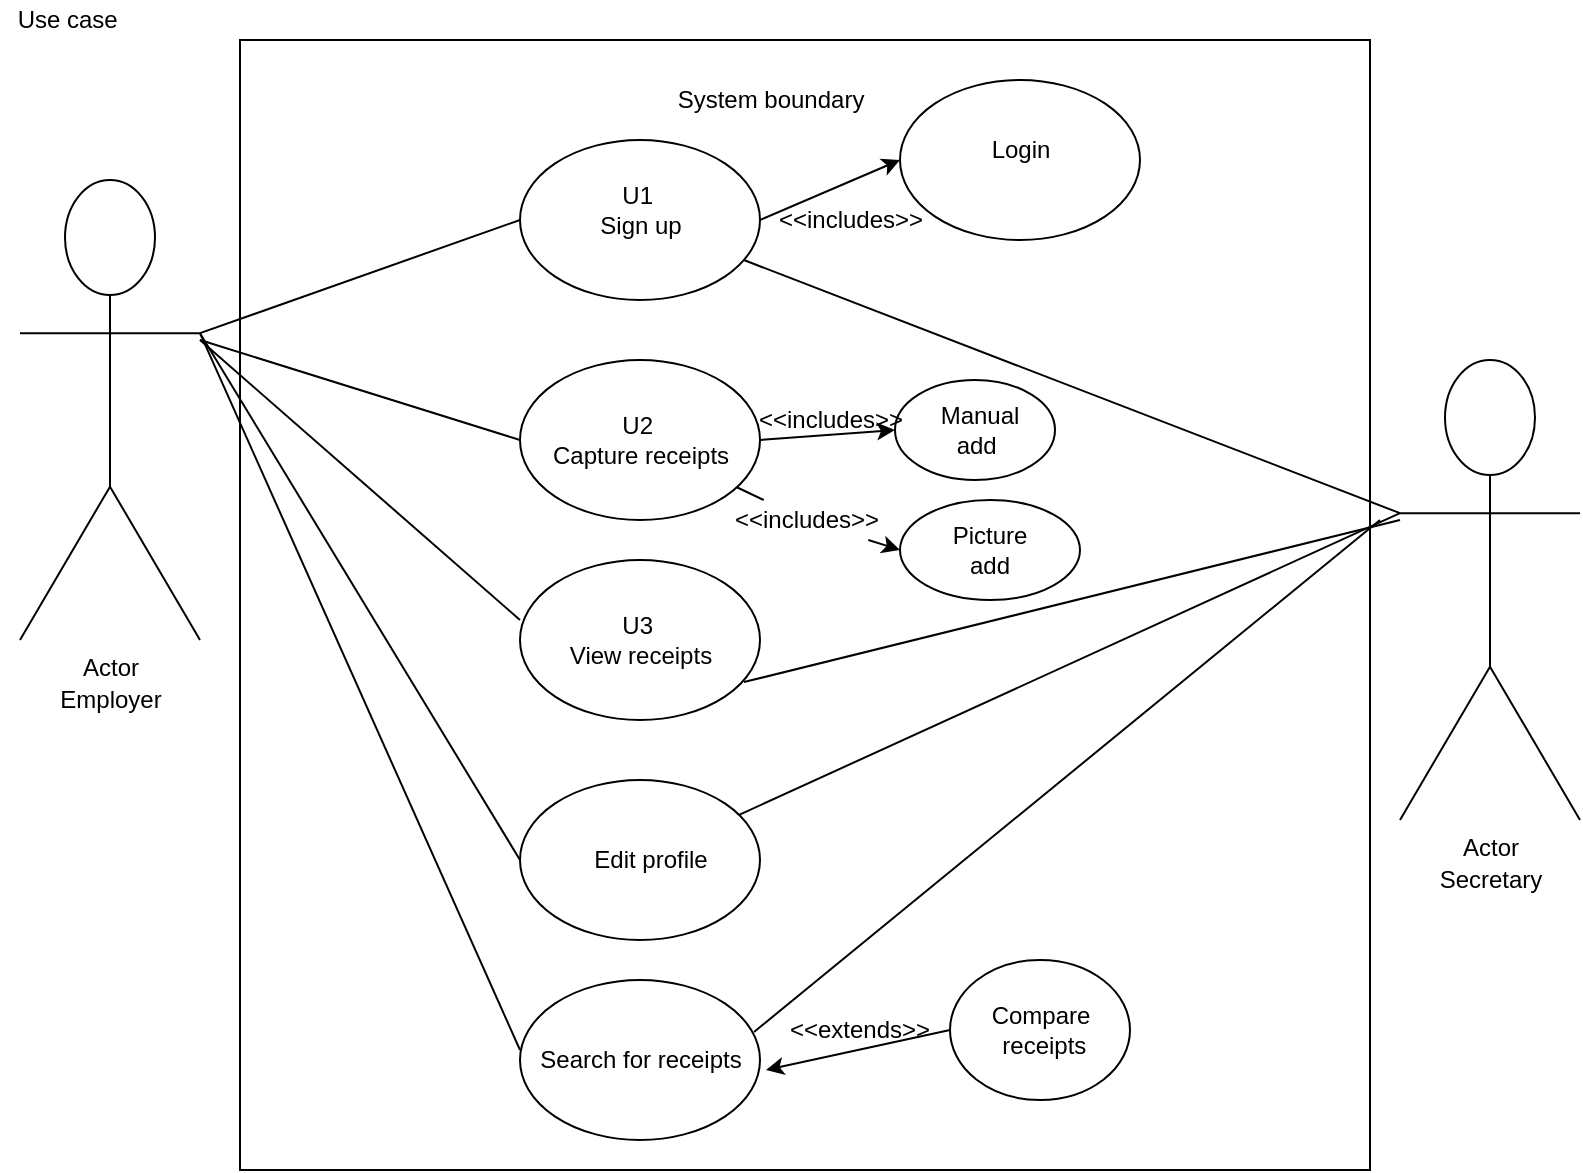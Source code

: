 <mxfile version="14.5.10" type="github"><diagram id="4UHbxce3KpwwnYZbzkx7" name="Page-2"><mxGraphModel dx="868" dy="450" grid="1" gridSize="10" guides="1" tooltips="1" connect="1" arrows="1" fold="1" page="1" pageScale="1" pageWidth="827" pageHeight="1169" math="0" shadow="0"><root><mxCell id="4l4oDC8cHzK3VJKQ7OqO-0"/><mxCell id="4l4oDC8cHzK3VJKQ7OqO-1" parent="4l4oDC8cHzK3VJKQ7OqO-0"/><mxCell id="4l4oDC8cHzK3VJKQ7OqO-2" value="" style="whiteSpace=wrap;html=1;aspect=fixed;" vertex="1" parent="4l4oDC8cHzK3VJKQ7OqO-1"><mxGeometry x="140" y="30" width="565" height="565" as="geometry"/></mxCell><mxCell id="4l4oDC8cHzK3VJKQ7OqO-3" value="Use case&amp;nbsp;" style="text;html=1;resizable=0;autosize=1;align=center;verticalAlign=middle;points=[];fillColor=none;strokeColor=none;rounded=0;" vertex="1" parent="4l4oDC8cHzK3VJKQ7OqO-1"><mxGeometry x="20" y="10" width="70" height="20" as="geometry"/></mxCell><mxCell id="4l4oDC8cHzK3VJKQ7OqO-4" value="System boundary" style="text;html=1;resizable=0;autosize=1;align=center;verticalAlign=middle;points=[];fillColor=none;strokeColor=none;rounded=0;" vertex="1" parent="4l4oDC8cHzK3VJKQ7OqO-1"><mxGeometry x="350" y="50" width="110" height="20" as="geometry"/></mxCell><mxCell id="0XkAT8IyqFOkE62B-cu1-0" value="Actor" style="shape=umlActor;verticalLabelPosition=bottom;verticalAlign=top;html=1;outlineConnect=0;" vertex="1" parent="4l4oDC8cHzK3VJKQ7OqO-1"><mxGeometry x="30" y="100" width="90" height="230" as="geometry"/></mxCell><mxCell id="bSmuL1Sp37XiWTe8M-mu-0" value="Employer" style="text;html=1;resizable=0;autosize=1;align=center;verticalAlign=middle;points=[];fillColor=none;strokeColor=none;rounded=0;" vertex="1" parent="4l4oDC8cHzK3VJKQ7OqO-1"><mxGeometry x="40" y="350" width="70" height="20" as="geometry"/></mxCell><mxCell id="iJ1DeXamAmYQ3ZbnRXAA-0" value="Actor" style="shape=umlActor;verticalLabelPosition=bottom;verticalAlign=top;html=1;outlineConnect=0;" vertex="1" parent="4l4oDC8cHzK3VJKQ7OqO-1"><mxGeometry x="720" y="190" width="90" height="230" as="geometry"/></mxCell><mxCell id="pwXxYnY4KYpbyUwbm-rr-0" value="Secretary" style="text;html=1;resizable=0;autosize=1;align=center;verticalAlign=middle;points=[];fillColor=none;strokeColor=none;rounded=0;" vertex="1" parent="4l4oDC8cHzK3VJKQ7OqO-1"><mxGeometry x="730" y="440" width="70" height="20" as="geometry"/></mxCell><mxCell id="J4H8vMVQGXhD_ejGg6Uj-0" value="" style="ellipse;whiteSpace=wrap;html=1;" vertex="1" parent="4l4oDC8cHzK3VJKQ7OqO-1"><mxGeometry x="280" y="290" width="120" height="80" as="geometry"/></mxCell><mxCell id="J4H8vMVQGXhD_ejGg6Uj-1" value="" style="ellipse;whiteSpace=wrap;html=1;" vertex="1" parent="4l4oDC8cHzK3VJKQ7OqO-1"><mxGeometry x="280" y="400" width="120" height="80" as="geometry"/></mxCell><mxCell id="J4H8vMVQGXhD_ejGg6Uj-2" value="" style="ellipse;whiteSpace=wrap;html=1;" vertex="1" parent="4l4oDC8cHzK3VJKQ7OqO-1"><mxGeometry x="280" y="500" width="120" height="80" as="geometry"/></mxCell><mxCell id="J4H8vMVQGXhD_ejGg6Uj-3" value="" style="ellipse;whiteSpace=wrap;html=1;" vertex="1" parent="4l4oDC8cHzK3VJKQ7OqO-1"><mxGeometry x="470" y="260" width="90" height="50" as="geometry"/></mxCell><mxCell id="J4H8vMVQGXhD_ejGg6Uj-4" value="" style="ellipse;whiteSpace=wrap;html=1;" vertex="1" parent="4l4oDC8cHzK3VJKQ7OqO-1"><mxGeometry x="467.5" y="200" width="80" height="50" as="geometry"/></mxCell><mxCell id="J4H8vMVQGXhD_ejGg6Uj-5" value="" style="ellipse;whiteSpace=wrap;html=1;" vertex="1" parent="4l4oDC8cHzK3VJKQ7OqO-1"><mxGeometry x="470" y="50" width="120" height="80" as="geometry"/></mxCell><mxCell id="J4H8vMVQGXhD_ejGg6Uj-6" value="" style="ellipse;whiteSpace=wrap;html=1;" vertex="1" parent="4l4oDC8cHzK3VJKQ7OqO-1"><mxGeometry x="280" y="190" width="120" height="80" as="geometry"/></mxCell><mxCell id="J4H8vMVQGXhD_ejGg6Uj-7" value="" style="ellipse;whiteSpace=wrap;html=1;" vertex="1" parent="4l4oDC8cHzK3VJKQ7OqO-1"><mxGeometry x="280" y="80" width="120" height="80" as="geometry"/></mxCell><mxCell id="yE8ossc-JHhed-A5V61u-0" value="" style="endArrow=none;html=1;entryX=0;entryY=0.333;entryDx=0;entryDy=0;entryPerimeter=0;" edge="1" parent="4l4oDC8cHzK3VJKQ7OqO-1" source="J4H8vMVQGXhD_ejGg6Uj-7" target="iJ1DeXamAmYQ3ZbnRXAA-0"><mxGeometry width="50" height="50" relative="1" as="geometry"><mxPoint x="390" y="10" as="sourcePoint"/><mxPoint x="720" y="260" as="targetPoint"/></mxGeometry></mxCell><mxCell id="k6McR88THhzEGL6984rD-0" value="" style="endArrow=classic;html=1;exitX=1;exitY=0.5;exitDx=0;exitDy=0;" edge="1" parent="4l4oDC8cHzK3VJKQ7OqO-1" source="J4H8vMVQGXhD_ejGg6Uj-7"><mxGeometry width="50" height="50" relative="1" as="geometry"><mxPoint x="420" y="140" as="sourcePoint"/><mxPoint x="470" y="90" as="targetPoint"/></mxGeometry></mxCell><mxCell id="k6McR88THhzEGL6984rD-1" value="" style="endArrow=classic;html=1;exitX=1;exitY=0.5;exitDx=0;exitDy=0;entryX=0;entryY=0.5;entryDx=0;entryDy=0;" edge="1" parent="4l4oDC8cHzK3VJKQ7OqO-1" source="J4H8vMVQGXhD_ejGg6Uj-6" target="J4H8vMVQGXhD_ejGg6Uj-4"><mxGeometry width="50" height="50" relative="1" as="geometry"><mxPoint x="387.5" y="245" as="sourcePoint"/><mxPoint x="457.5" y="215" as="targetPoint"/></mxGeometry></mxCell><mxCell id="k6McR88THhzEGL6984rD-2" value="" style="endArrow=classic;html=1;startArrow=none;entryX=0;entryY=0.5;entryDx=0;entryDy=0;" edge="1" parent="4l4oDC8cHzK3VJKQ7OqO-1" source="m5B9m2FSiRjdfmZnff4k-6" target="J4H8vMVQGXhD_ejGg6Uj-3"><mxGeometry width="50" height="50" relative="1" as="geometry"><mxPoint x="400" y="305" as="sourcePoint"/><mxPoint x="457.5" y="290" as="targetPoint"/></mxGeometry></mxCell><mxCell id="k6McR88THhzEGL6984rD-3" value="" style="endArrow=none;html=1;exitX=0.933;exitY=0.763;exitDx=0;exitDy=0;exitPerimeter=0;" edge="1" parent="4l4oDC8cHzK3VJKQ7OqO-1" source="J4H8vMVQGXhD_ejGg6Uj-0"><mxGeometry width="50" height="50" relative="1" as="geometry"><mxPoint x="670" y="320" as="sourcePoint"/><mxPoint x="720" y="270" as="targetPoint"/></mxGeometry></mxCell><mxCell id="k6McR88THhzEGL6984rD-4" value="" style="endArrow=none;html=1;entryX=0;entryY=0.333;entryDx=0;entryDy=0;entryPerimeter=0;" edge="1" parent="4l4oDC8cHzK3VJKQ7OqO-1" source="J4H8vMVQGXhD_ejGg6Uj-1" target="iJ1DeXamAmYQ3ZbnRXAA-0"><mxGeometry width="50" height="50" relative="1" as="geometry"><mxPoint x="390" y="460" as="sourcePoint"/><mxPoint x="440" y="410" as="targetPoint"/></mxGeometry></mxCell><mxCell id="k6McR88THhzEGL6984rD-5" value="" style="endArrow=none;html=1;exitX=0.975;exitY=0.325;exitDx=0;exitDy=0;exitPerimeter=0;" edge="1" parent="4l4oDC8cHzK3VJKQ7OqO-1" source="J4H8vMVQGXhD_ejGg6Uj-2"><mxGeometry width="50" height="50" relative="1" as="geometry"><mxPoint x="390" y="460" as="sourcePoint"/><mxPoint x="710" y="270" as="targetPoint"/></mxGeometry></mxCell><mxCell id="k6McR88THhzEGL6984rD-6" value="" style="endArrow=none;html=1;exitX=1;exitY=0.333;exitDx=0;exitDy=0;exitPerimeter=0;" edge="1" parent="4l4oDC8cHzK3VJKQ7OqO-1" source="0XkAT8IyqFOkE62B-cu1-0"><mxGeometry width="50" height="50" relative="1" as="geometry"><mxPoint x="230" y="170" as="sourcePoint"/><mxPoint x="280" y="120" as="targetPoint"/></mxGeometry></mxCell><mxCell id="m5B9m2FSiRjdfmZnff4k-0" value="" style="endArrow=none;html=1;" edge="1" parent="4l4oDC8cHzK3VJKQ7OqO-1"><mxGeometry width="50" height="50" relative="1" as="geometry"><mxPoint x="120" y="180" as="sourcePoint"/><mxPoint x="280" y="230" as="targetPoint"/></mxGeometry></mxCell><mxCell id="m5B9m2FSiRjdfmZnff4k-1" value="" style="endArrow=none;html=1;exitX=1;exitY=0.333;exitDx=0;exitDy=0;exitPerimeter=0;" edge="1" parent="4l4oDC8cHzK3VJKQ7OqO-1" source="0XkAT8IyqFOkE62B-cu1-0"><mxGeometry width="50" height="50" relative="1" as="geometry"><mxPoint x="230" y="490" as="sourcePoint"/><mxPoint x="280" y="440" as="targetPoint"/></mxGeometry></mxCell><mxCell id="m5B9m2FSiRjdfmZnff4k-2" value="" style="endArrow=none;html=1;" edge="1" parent="4l4oDC8cHzK3VJKQ7OqO-1"><mxGeometry width="50" height="50" relative="1" as="geometry"><mxPoint x="120" y="180" as="sourcePoint"/><mxPoint x="280" y="320" as="targetPoint"/></mxGeometry></mxCell><mxCell id="m5B9m2FSiRjdfmZnff4k-3" value="" style="endArrow=none;html=1;exitX=1;exitY=0.333;exitDx=0;exitDy=0;exitPerimeter=0;" edge="1" parent="4l4oDC8cHzK3VJKQ7OqO-1" source="0XkAT8IyqFOkE62B-cu1-0"><mxGeometry width="50" height="50" relative="1" as="geometry"><mxPoint x="230" y="585" as="sourcePoint"/><mxPoint x="280" y="535" as="targetPoint"/></mxGeometry></mxCell><mxCell id="m5B9m2FSiRjdfmZnff4k-4" value="&amp;lt;&amp;lt;includes&amp;gt;&amp;gt;" style="text;html=1;resizable=0;autosize=1;align=center;verticalAlign=middle;points=[];fillColor=none;strokeColor=none;rounded=0;" vertex="1" parent="4l4oDC8cHzK3VJKQ7OqO-1"><mxGeometry x="400" y="110" width="90" height="20" as="geometry"/></mxCell><mxCell id="m5B9m2FSiRjdfmZnff4k-5" value="&amp;lt;&amp;lt;includes&amp;gt;&amp;gt;" style="text;html=1;resizable=0;autosize=1;align=center;verticalAlign=middle;points=[];fillColor=none;strokeColor=none;rounded=0;" vertex="1" parent="4l4oDC8cHzK3VJKQ7OqO-1"><mxGeometry x="390" y="210" width="90" height="20" as="geometry"/></mxCell><mxCell id="m5B9m2FSiRjdfmZnff4k-6" value="&amp;lt;&amp;lt;includes&amp;gt;&amp;gt;" style="text;html=1;resizable=0;autosize=1;align=center;verticalAlign=middle;points=[];fillColor=none;strokeColor=none;rounded=0;" vertex="1" parent="4l4oDC8cHzK3VJKQ7OqO-1"><mxGeometry x="377.5" y="260" width="90" height="20" as="geometry"/></mxCell><mxCell id="m5B9m2FSiRjdfmZnff4k-7" value="" style="endArrow=none;html=1;" edge="1" parent="4l4oDC8cHzK3VJKQ7OqO-1" source="J4H8vMVQGXhD_ejGg6Uj-6" target="m5B9m2FSiRjdfmZnff4k-6"><mxGeometry width="50" height="50" relative="1" as="geometry"><mxPoint x="387.557" y="254.388" as="sourcePoint"/><mxPoint x="457.5" y="290" as="targetPoint"/></mxGeometry></mxCell><mxCell id="nm6HE8bs33TmZ-5fpAi--0" value="U1&amp;nbsp;&lt;br&gt;Sign up" style="text;html=1;resizable=0;autosize=1;align=center;verticalAlign=middle;points=[];fillColor=none;strokeColor=none;rounded=0;" vertex="1" parent="4l4oDC8cHzK3VJKQ7OqO-1"><mxGeometry x="310" y="100" width="60" height="30" as="geometry"/></mxCell><mxCell id="nm6HE8bs33TmZ-5fpAi--1" value="Login" style="text;html=1;resizable=0;autosize=1;align=center;verticalAlign=middle;points=[];fillColor=none;strokeColor=none;rounded=0;" vertex="1" parent="4l4oDC8cHzK3VJKQ7OqO-1"><mxGeometry x="510" y="75" width="40" height="20" as="geometry"/></mxCell><mxCell id="nm6HE8bs33TmZ-5fpAi--2" value="U2&amp;nbsp;&lt;br&gt;Capture receipts" style="text;html=1;resizable=0;autosize=1;align=center;verticalAlign=middle;points=[];fillColor=none;strokeColor=none;rounded=0;" vertex="1" parent="4l4oDC8cHzK3VJKQ7OqO-1"><mxGeometry x="290" y="215" width="100" height="30" as="geometry"/></mxCell><mxCell id="nm6HE8bs33TmZ-5fpAi--3" value="U3&amp;nbsp;&lt;br&gt;View receipts" style="text;html=1;resizable=0;autosize=1;align=center;verticalAlign=middle;points=[];fillColor=none;strokeColor=none;rounded=0;" vertex="1" parent="4l4oDC8cHzK3VJKQ7OqO-1"><mxGeometry x="295" y="315" width="90" height="30" as="geometry"/></mxCell><mxCell id="nm6HE8bs33TmZ-5fpAi--4" value="Edit profile" style="text;html=1;resizable=0;autosize=1;align=center;verticalAlign=middle;points=[];fillColor=none;strokeColor=none;rounded=0;" vertex="1" parent="4l4oDC8cHzK3VJKQ7OqO-1"><mxGeometry x="310" y="430" width="70" height="20" as="geometry"/></mxCell><mxCell id="nm6HE8bs33TmZ-5fpAi--5" value="Search for receipts" style="text;html=1;resizable=0;autosize=1;align=center;verticalAlign=middle;points=[];fillColor=none;strokeColor=none;rounded=0;" vertex="1" parent="4l4oDC8cHzK3VJKQ7OqO-1"><mxGeometry x="280" y="530" width="120" height="20" as="geometry"/></mxCell><mxCell id="nm6HE8bs33TmZ-5fpAi--6" value="Manual add&amp;nbsp;" style="text;html=1;strokeColor=none;fillColor=none;align=center;verticalAlign=middle;whiteSpace=wrap;rounded=0;" vertex="1" parent="4l4oDC8cHzK3VJKQ7OqO-1"><mxGeometry x="490" y="215" width="40" height="20" as="geometry"/></mxCell><mxCell id="nm6HE8bs33TmZ-5fpAi--7" value="Picture add" style="text;html=1;strokeColor=none;fillColor=none;align=center;verticalAlign=middle;whiteSpace=wrap;rounded=0;" vertex="1" parent="4l4oDC8cHzK3VJKQ7OqO-1"><mxGeometry x="495" y="275" width="40" height="20" as="geometry"/></mxCell><mxCell id="nm6HE8bs33TmZ-5fpAi--8" value="" style="ellipse;whiteSpace=wrap;html=1;" vertex="1" parent="4l4oDC8cHzK3VJKQ7OqO-1"><mxGeometry x="495" y="490" width="90" height="70" as="geometry"/></mxCell><mxCell id="nm6HE8bs33TmZ-5fpAi--9" value="Compare&lt;br&gt;&amp;nbsp;receipts" style="text;html=1;resizable=0;autosize=1;align=center;verticalAlign=middle;points=[];fillColor=none;strokeColor=none;rounded=0;" vertex="1" parent="4l4oDC8cHzK3VJKQ7OqO-1"><mxGeometry x="510" y="510" width="60" height="30" as="geometry"/></mxCell><mxCell id="nm6HE8bs33TmZ-5fpAi--10" value="" style="endArrow=classic;html=1;exitX=0;exitY=0.5;exitDx=0;exitDy=0;entryX=1.025;entryY=0.75;entryDx=0;entryDy=0;entryPerimeter=0;" edge="1" parent="4l4oDC8cHzK3VJKQ7OqO-1" source="nm6HE8bs33TmZ-5fpAi--8" target="nm6HE8bs33TmZ-5fpAi--5"><mxGeometry width="50" height="50" relative="1" as="geometry"><mxPoint x="390" y="480" as="sourcePoint"/><mxPoint x="440" y="430" as="targetPoint"/></mxGeometry></mxCell><mxCell id="nm6HE8bs33TmZ-5fpAi--11" value="&amp;lt;&amp;lt;extends&amp;gt;&amp;gt;" style="text;html=1;strokeColor=none;fillColor=none;align=center;verticalAlign=middle;whiteSpace=wrap;rounded=0;" vertex="1" parent="4l4oDC8cHzK3VJKQ7OqO-1"><mxGeometry x="430" y="515" width="40" height="20" as="geometry"/></mxCell></root></mxGraphModel></diagram></mxfile>
